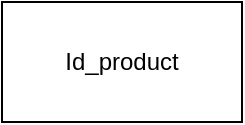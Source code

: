 <mxfile version="24.0.8" type="github">
  <diagram name="Page-1" id="YyfZcAjt5td496sReIoX">
    <mxGraphModel dx="-3296" dy="-2660" grid="1" gridSize="10" guides="1" tooltips="1" connect="1" arrows="1" fold="1" page="1" pageScale="1" pageWidth="850" pageHeight="1100" math="0" shadow="0">
      <root>
        <mxCell id="0" />
        <mxCell id="1" parent="0" />
        <mxCell id="yksblfJusdokuhB0zBwg-1" value="Id_product" style="rounded=0;whiteSpace=wrap;html=1;" vertex="1" parent="1">
          <mxGeometry x="4270" y="3320" width="120" height="60" as="geometry" />
        </mxCell>
      </root>
    </mxGraphModel>
  </diagram>
</mxfile>
